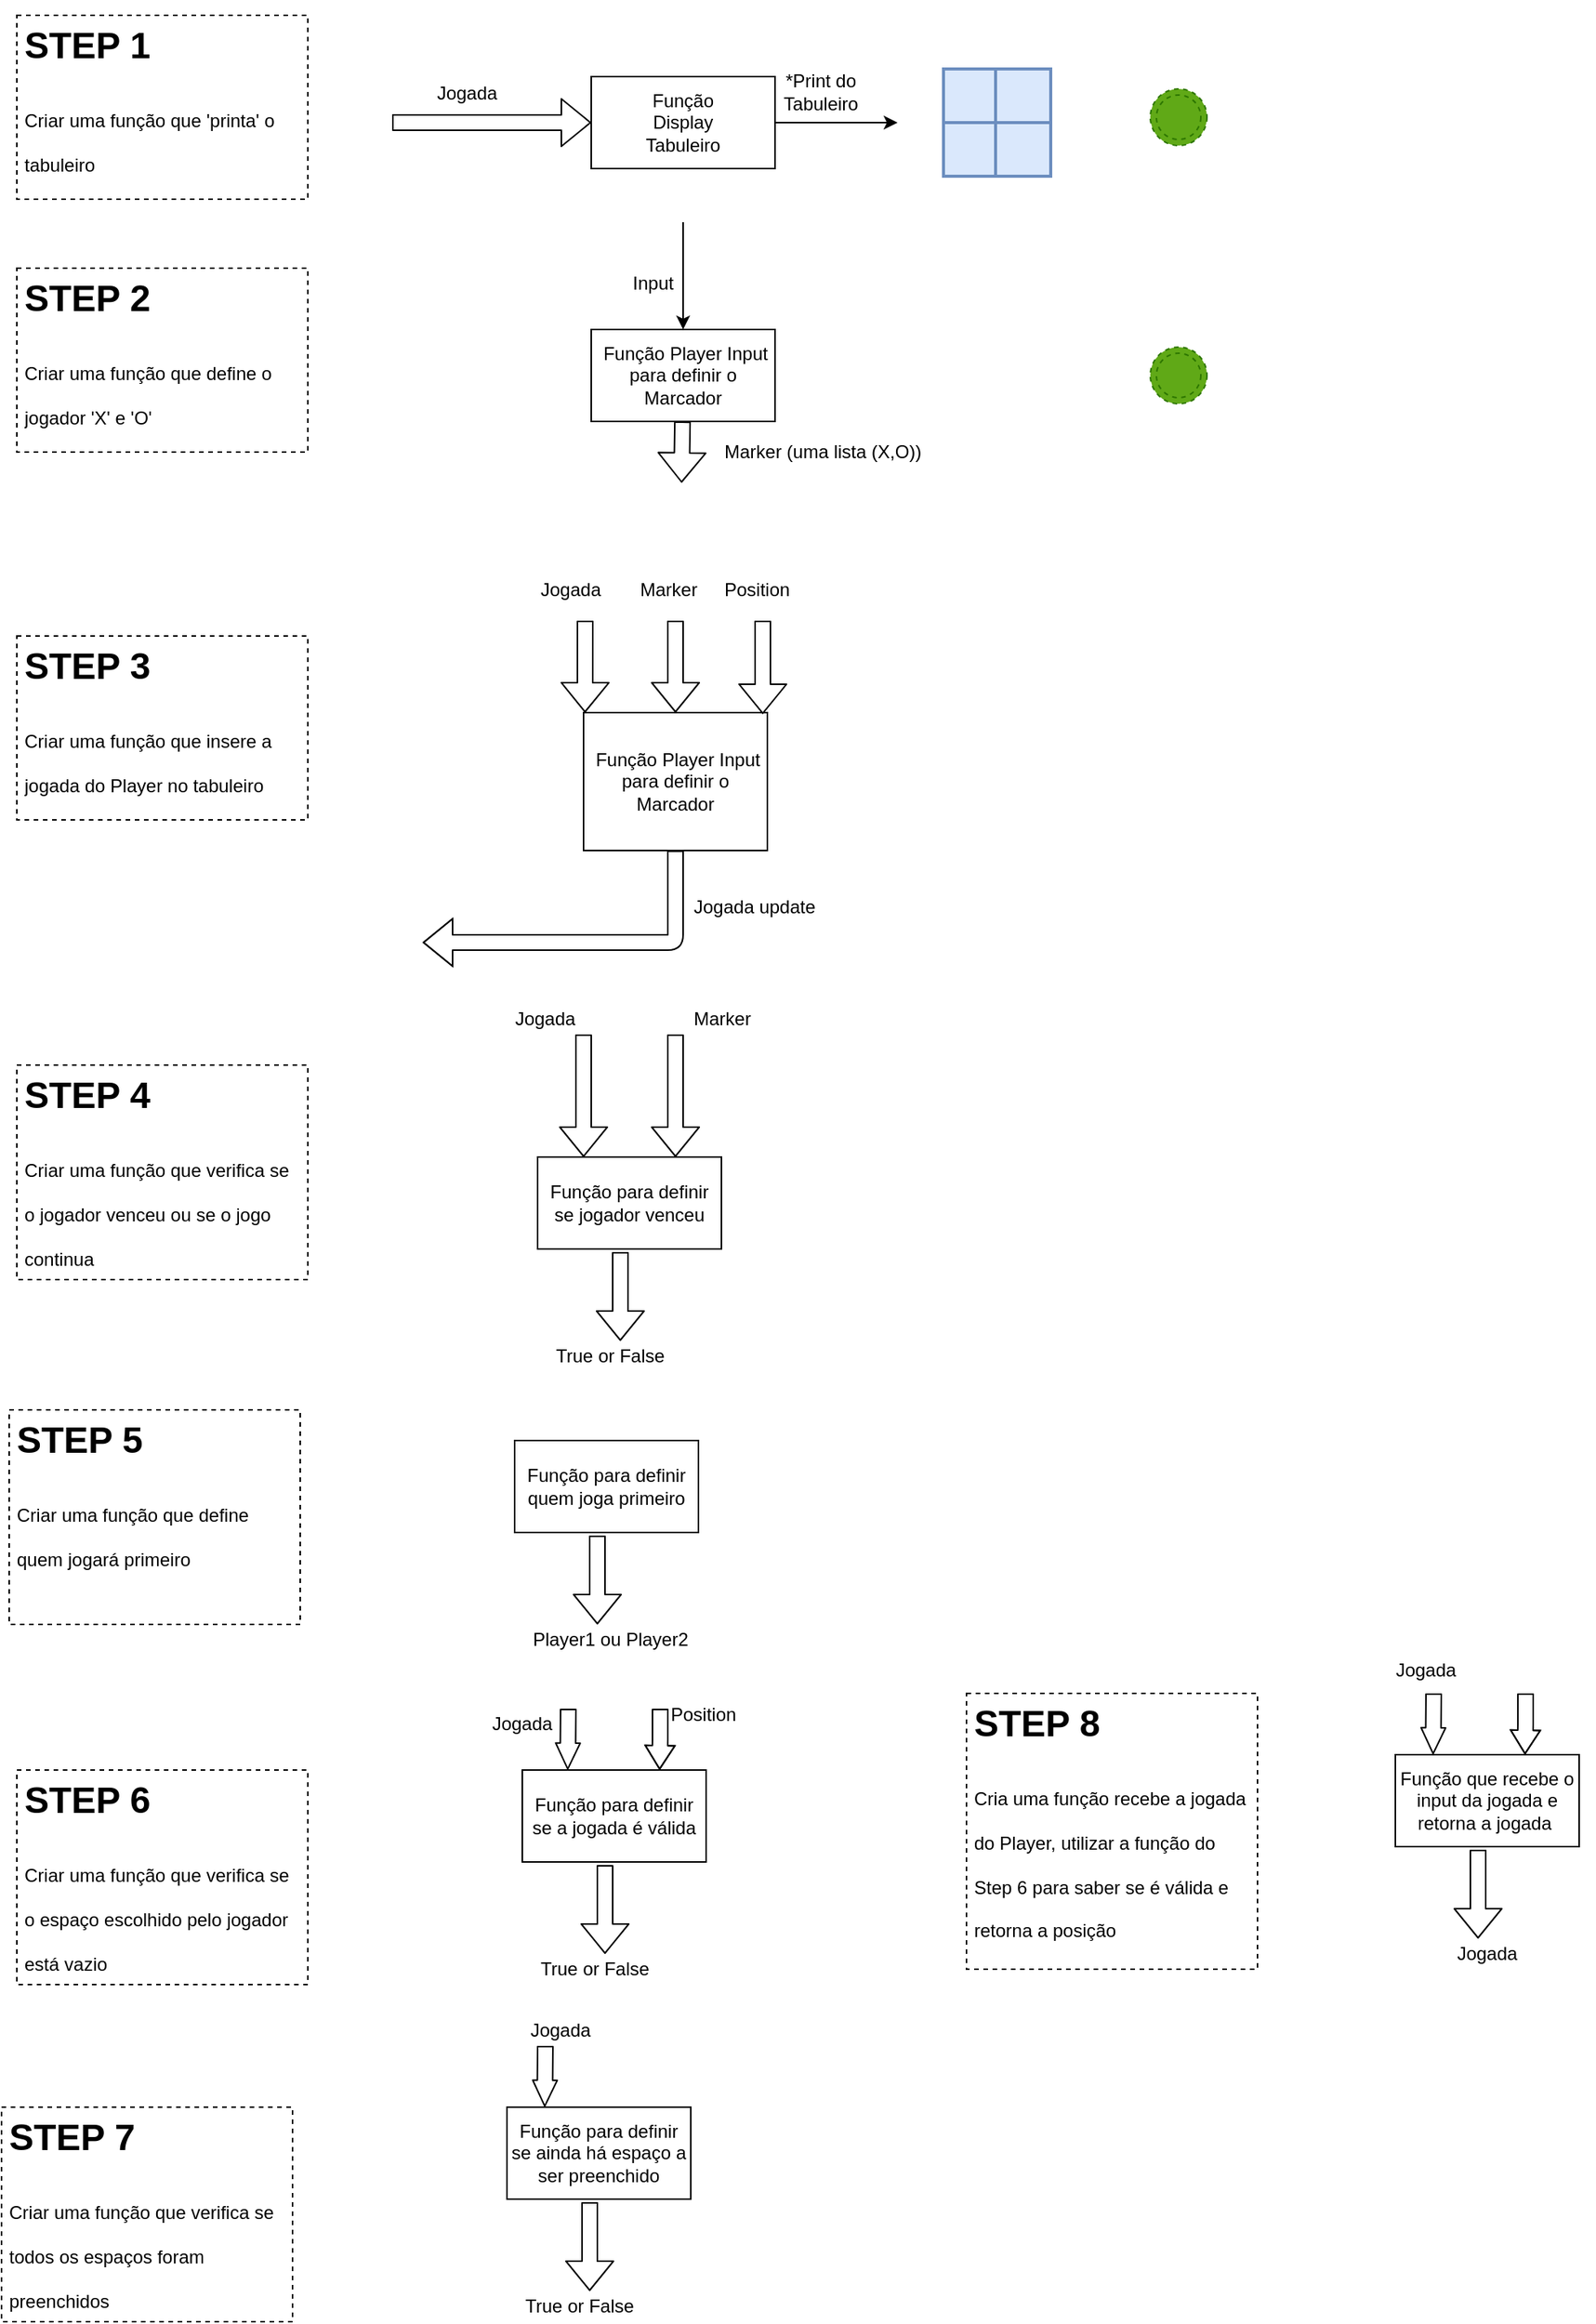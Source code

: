 <mxfile version="10.7.4" type="device"><diagram id="QBz8Tc6fZ8jiS5VKT4OM" name="Página-1"><mxGraphModel dx="1162" dy="656" grid="1" gridSize="10" guides="1" tooltips="1" connect="1" arrows="1" fold="1" page="1" pageScale="1" pageWidth="1169" pageHeight="1654" math="0" shadow="0"><root><mxCell id="0"/><mxCell id="1" parent="0"/><mxCell id="4H-LKe_3GIAVTSGYopY--1" value="" style="rounded=0;whiteSpace=wrap;html=1;" parent="1" vertex="1"><mxGeometry x="505" y="85" width="120" height="60" as="geometry"/></mxCell><mxCell id="4H-LKe_3GIAVTSGYopY--2" value="Função Display Tabuleiro" style="text;html=1;strokeColor=none;fillColor=none;align=center;verticalAlign=middle;whiteSpace=wrap;rounded=0;" parent="1" vertex="1"><mxGeometry x="545" y="105" width="40" height="20" as="geometry"/></mxCell><mxCell id="4H-LKe_3GIAVTSGYopY--3" value="" style="shape=flexArrow;endArrow=classic;html=1;entryX=0;entryY=0.5;entryDx=0;entryDy=0;" parent="1" target="4H-LKe_3GIAVTSGYopY--1" edge="1"><mxGeometry width="50" height="50" relative="1" as="geometry"><mxPoint x="375" y="115" as="sourcePoint"/><mxPoint x="465" y="205" as="targetPoint"/></mxGeometry></mxCell><mxCell id="4H-LKe_3GIAVTSGYopY--4" value="Jogada" style="text;html=1;strokeColor=none;fillColor=none;align=center;verticalAlign=middle;whiteSpace=wrap;rounded=0;" parent="1" vertex="1"><mxGeometry x="404" y="86" width="40" height="20" as="geometry"/></mxCell><mxCell id="4H-LKe_3GIAVTSGYopY--5" value="" style="endArrow=classic;html=1;exitX=1;exitY=0.5;exitDx=0;exitDy=0;" parent="1" source="4H-LKe_3GIAVTSGYopY--1" edge="1"><mxGeometry width="50" height="50" relative="1" as="geometry"><mxPoint x="655" y="135" as="sourcePoint"/><mxPoint x="705" y="115" as="targetPoint"/></mxGeometry></mxCell><mxCell id="4H-LKe_3GIAVTSGYopY--8" value="*Print do Tabuleiro" style="text;html=1;strokeColor=none;fillColor=none;align=center;verticalAlign=middle;whiteSpace=wrap;rounded=0;" parent="1" vertex="1"><mxGeometry x="635" y="85" width="40" height="20" as="geometry"/></mxCell><mxCell id="4H-LKe_3GIAVTSGYopY--9" value="&lt;table&gt;&lt;tbody&gt;&lt;tr&gt;&lt;td&gt;&lt;br&gt;&lt;/td&gt;&lt;td&gt;&lt;br&gt;&lt;/td&gt;&lt;td&gt;&lt;br&gt;&lt;/td&gt;&lt;/tr&gt;&lt;tr&gt;&lt;td&gt;&lt;br&gt;&lt;/td&gt;&lt;td&gt;&lt;br&gt;&lt;/td&gt;&lt;td&gt;&lt;br&gt;&lt;/td&gt;&lt;/tr&gt;&lt;tr&gt;&lt;td&gt;&lt;br&gt;&lt;/td&gt;&lt;td&gt;&lt;br&gt;&lt;/td&gt;&lt;td&gt;&lt;br&gt;&lt;/td&gt;&lt;/tr&gt;&lt;/tbody&gt;&lt;/table&gt;" style="shape=internalStorage;whiteSpace=wrap;html=1;dx=34;dy=35;rounded=1;arcSize=0;strokeWidth=2;fillColor=#dae8fc;strokeColor=#6c8ebf;shadow=0;gradientColor=none;glass=0;labelPosition=center;verticalLabelPosition=middle;align=center;verticalAlign=middle;flipH=0;flipV=1;" parent="1" vertex="1"><mxGeometry x="735" y="80" width="70" height="70" as="geometry"/></mxCell><mxCell id="mfv2XPZXu42WQmB4PK0l-9" value="&amp;nbsp;Função Player Input para definir o Marcador" style="rounded=0;whiteSpace=wrap;html=1;" vertex="1" parent="1"><mxGeometry x="505" y="250" width="120" height="60" as="geometry"/></mxCell><mxCell id="mfv2XPZXu42WQmB4PK0l-66" value="Marker (uma lista (X,O))" style="text;html=1;resizable=0;points=[];autosize=1;align=left;verticalAlign=top;spacingTop=-4;" vertex="1" parent="1"><mxGeometry x="590" y="320" width="140" height="20" as="geometry"/></mxCell><mxCell id="mfv2XPZXu42WQmB4PK0l-67" value="" style="endArrow=classic;html=1;entryX=0.5;entryY=0;entryDx=0;entryDy=0;" edge="1" parent="1" target="mfv2XPZXu42WQmB4PK0l-9"><mxGeometry width="50" height="50" relative="1" as="geometry"><mxPoint x="565" y="180" as="sourcePoint"/><mxPoint x="535" y="260" as="targetPoint"/></mxGeometry></mxCell><mxCell id="mfv2XPZXu42WQmB4PK0l-68" value="Input" style="text;html=1;resizable=0;points=[];align=center;verticalAlign=middle;labelBackgroundColor=#ffffff;" vertex="1" connectable="0" parent="mfv2XPZXu42WQmB4PK0l-67"><mxGeometry x="0.36" y="-1" relative="1" as="geometry"><mxPoint x="-19" y="-8" as="offset"/></mxGeometry></mxCell><mxCell id="mfv2XPZXu42WQmB4PK0l-82" value="Função para definir se jogador venceu" style="rounded=0;whiteSpace=wrap;html=1;" vertex="1" parent="1"><mxGeometry x="470" y="790" width="120" height="60" as="geometry"/></mxCell><mxCell id="mfv2XPZXu42WQmB4PK0l-84" value="" style="shape=flexArrow;endArrow=classic;html=1;entryX=0.25;entryY=0;entryDx=0;entryDy=0;" edge="1" parent="1" target="mfv2XPZXu42WQmB4PK0l-82"><mxGeometry width="50" height="50" relative="1" as="geometry"><mxPoint x="500" y="710" as="sourcePoint"/><mxPoint x="500" y="690" as="targetPoint"/></mxGeometry></mxCell><mxCell id="mfv2XPZXu42WQmB4PK0l-85" value="" style="shape=flexArrow;endArrow=classic;html=1;entryX=0.75;entryY=0;entryDx=0;entryDy=0;" edge="1" parent="1" target="mfv2XPZXu42WQmB4PK0l-82"><mxGeometry width="50" height="50" relative="1" as="geometry"><mxPoint x="560" y="710" as="sourcePoint"/><mxPoint x="610" y="690" as="targetPoint"/></mxGeometry></mxCell><mxCell id="mfv2XPZXu42WQmB4PK0l-86" value="" style="shape=flexArrow;endArrow=classic;html=1;exitX=0.45;exitY=1.033;exitDx=0;exitDy=0;exitPerimeter=0;" edge="1" parent="1" source="mfv2XPZXu42WQmB4PK0l-82"><mxGeometry width="50" height="50" relative="1" as="geometry"><mxPoint x="350" y="920" as="sourcePoint"/><mxPoint x="524" y="910" as="targetPoint"/></mxGeometry></mxCell><mxCell id="mfv2XPZXu42WQmB4PK0l-87" value="True or False" style="text;html=1;resizable=0;points=[];autosize=1;align=left;verticalAlign=top;spacingTop=-4;" vertex="1" parent="1"><mxGeometry x="480" y="910" width="90" height="20" as="geometry"/></mxCell><mxCell id="mfv2XPZXu42WQmB4PK0l-88" value="&lt;h1&gt;STEP 1&lt;/h1&gt;&lt;h1&gt;&lt;span style=&quot;font-weight: normal&quot;&gt;&lt;font style=&quot;font-size: 12px&quot;&gt;Criar uma função que 'printa' o tabuleiro&lt;/font&gt;&lt;/span&gt;&lt;/h1&gt;" style="text;html=1;strokeColor=#000000;fillColor=none;spacing=5;spacingTop=-20;whiteSpace=wrap;overflow=hidden;rounded=0;shadow=0;glass=0;comic=0;dashed=1;" vertex="1" parent="1"><mxGeometry x="130" y="45" width="190" height="120" as="geometry"/></mxCell><mxCell id="mfv2XPZXu42WQmB4PK0l-89" value="&lt;h1&gt;STEP 2&lt;/h1&gt;&lt;h1&gt;&lt;span style=&quot;font-weight: normal&quot;&gt;&lt;font style=&quot;font-size: 12px&quot;&gt;Criar uma função que define o jogador 'X' e 'O'&lt;/font&gt;&lt;/span&gt;&lt;/h1&gt;" style="text;html=1;strokeColor=#000000;fillColor=none;spacing=5;spacingTop=-20;whiteSpace=wrap;overflow=hidden;rounded=0;shadow=0;glass=0;comic=0;dashed=1;" vertex="1" parent="1"><mxGeometry x="130" y="210" width="190" height="120" as="geometry"/></mxCell><mxCell id="mfv2XPZXu42WQmB4PK0l-90" value="" style="shape=flexArrow;endArrow=classic;html=1;" edge="1" parent="1" source="mfv2XPZXu42WQmB4PK0l-9"><mxGeometry width="50" height="50" relative="1" as="geometry"><mxPoint x="660" y="540" as="sourcePoint"/><mxPoint x="564" y="350" as="targetPoint"/></mxGeometry></mxCell><mxCell id="mfv2XPZXu42WQmB4PK0l-94" value="" style="group" vertex="1" connectable="0" parent="1"><mxGeometry x="470" y="410" width="190" height="240" as="geometry"/></mxCell><mxCell id="mfv2XPZXu42WQmB4PK0l-69" value="&amp;nbsp;Função Player Input para definir o Marcador" style="rounded=0;whiteSpace=wrap;html=1;" vertex="1" parent="mfv2XPZXu42WQmB4PK0l-94"><mxGeometry x="30" y="90" width="120" height="90" as="geometry"/></mxCell><mxCell id="mfv2XPZXu42WQmB4PK0l-71" value="Position" style="text;html=1;resizable=0;points=[];autosize=1;align=left;verticalAlign=top;spacingTop=-4;" vertex="1" parent="mfv2XPZXu42WQmB4PK0l-94"><mxGeometry x="120" width="60" height="20" as="geometry"/></mxCell><mxCell id="mfv2XPZXu42WQmB4PK0l-74" value="" style="shape=flexArrow;endArrow=classic;html=1;entryX=0.975;entryY=0.011;entryDx=0;entryDy=0;entryPerimeter=0;" edge="1" parent="mfv2XPZXu42WQmB4PK0l-94" target="mfv2XPZXu42WQmB4PK0l-69"><mxGeometry width="50" height="50" relative="1" as="geometry"><mxPoint x="147" y="30" as="sourcePoint"/><mxPoint x="373" y="30" as="targetPoint"/></mxGeometry></mxCell><mxCell id="mfv2XPZXu42WQmB4PK0l-75" value="" style="shape=flexArrow;endArrow=classic;html=1;entryX=0.008;entryY=0;entryDx=0;entryDy=0;entryPerimeter=0;" edge="1" parent="mfv2XPZXu42WQmB4PK0l-94" target="mfv2XPZXu42WQmB4PK0l-69"><mxGeometry width="50" height="50" relative="1" as="geometry"><mxPoint x="31" y="30" as="sourcePoint"/><mxPoint x="-313" y="130" as="targetPoint"/></mxGeometry></mxCell><mxCell id="mfv2XPZXu42WQmB4PK0l-76" value="" style="shape=flexArrow;endArrow=classic;html=1;entryX=0.5;entryY=0;entryDx=0;entryDy=0;" edge="1" parent="mfv2XPZXu42WQmB4PK0l-94" target="mfv2XPZXu42WQmB4PK0l-69"><mxGeometry width="50" height="50" relative="1" as="geometry"><mxPoint x="90" y="30" as="sourcePoint"/><mxPoint x="-270" y="90" as="targetPoint"/></mxGeometry></mxCell><mxCell id="mfv2XPZXu42WQmB4PK0l-77" value="Jogada&amp;nbsp;" style="text;html=1;resizable=0;points=[];autosize=1;align=left;verticalAlign=top;spacingTop=-4;" vertex="1" parent="mfv2XPZXu42WQmB4PK0l-94"><mxGeometry width="60" height="20" as="geometry"/></mxCell><mxCell id="mfv2XPZXu42WQmB4PK0l-78" value="Marker" style="text;html=1;resizable=0;points=[];autosize=1;align=left;verticalAlign=top;spacingTop=-4;" vertex="1" parent="mfv2XPZXu42WQmB4PK0l-94"><mxGeometry x="65" width="50" height="20" as="geometry"/></mxCell><mxCell id="mfv2XPZXu42WQmB4PK0l-80" value="" style="shape=flexArrow;endArrow=classic;html=1;exitX=0.5;exitY=1;exitDx=0;exitDy=0;" edge="1" parent="mfv2XPZXu42WQmB4PK0l-94" source="mfv2XPZXu42WQmB4PK0l-69"><mxGeometry width="50" height="50" relative="1" as="geometry"><mxPoint x="45" y="280" as="sourcePoint"/><mxPoint x="-75" y="240" as="targetPoint"/><Array as="points"><mxPoint x="90" y="240"/></Array></mxGeometry></mxCell><mxCell id="mfv2XPZXu42WQmB4PK0l-81" value="Jogada update" style="text;html=1;resizable=0;points=[];autosize=1;align=left;verticalAlign=top;spacingTop=-4;" vertex="1" parent="mfv2XPZXu42WQmB4PK0l-94"><mxGeometry x="100" y="207" width="90" height="20" as="geometry"/></mxCell><mxCell id="mfv2XPZXu42WQmB4PK0l-95" value="&lt;h1&gt;STEP 3&lt;/h1&gt;&lt;h1&gt;&lt;span style=&quot;font-weight: normal&quot;&gt;&lt;font style=&quot;font-size: 12px&quot;&gt;Criar uma função que insere a jogada do Player no tabuleiro&lt;/font&gt;&lt;/span&gt;&lt;/h1&gt;" style="text;html=1;strokeColor=#000000;fillColor=none;spacing=5;spacingTop=-20;whiteSpace=wrap;overflow=hidden;rounded=0;shadow=0;glass=0;comic=0;dashed=1;" vertex="1" parent="1"><mxGeometry x="130" y="450" width="190" height="120" as="geometry"/></mxCell><mxCell id="mfv2XPZXu42WQmB4PK0l-96" value="&lt;h1&gt;STEP 4&lt;/h1&gt;&lt;h1&gt;&lt;span style=&quot;font-weight: normal&quot;&gt;&lt;font style=&quot;font-size: 12px&quot;&gt;Criar uma função que verifica se o jogador venceu ou se o jogo continua&lt;/font&gt;&lt;/span&gt;&lt;/h1&gt;" style="text;html=1;strokeColor=#000000;fillColor=none;spacing=5;spacingTop=-20;whiteSpace=wrap;overflow=hidden;rounded=0;shadow=0;glass=0;comic=0;dashed=1;" vertex="1" parent="1"><mxGeometry x="130" y="730" width="190" height="140" as="geometry"/></mxCell><mxCell id="mfv2XPZXu42WQmB4PK0l-97" value="&lt;h1&gt;STEP 5&lt;/h1&gt;&lt;h1&gt;&lt;span style=&quot;font-size: 12px ; font-weight: 400&quot;&gt;Criar uma função que define quem jogará primeiro&lt;/span&gt;&lt;/h1&gt;" style="text;html=1;strokeColor=#000000;fillColor=none;spacing=5;spacingTop=-20;whiteSpace=wrap;overflow=hidden;rounded=0;shadow=0;glass=0;comic=0;dashed=1;" vertex="1" parent="1"><mxGeometry x="125" y="955" width="190" height="140" as="geometry"/></mxCell><mxCell id="mfv2XPZXu42WQmB4PK0l-104" value="" style="group" vertex="1" connectable="0" parent="1"><mxGeometry x="455" y="975" width="130" height="140" as="geometry"/></mxCell><mxCell id="mfv2XPZXu42WQmB4PK0l-99" value="Função para definir quem joga primeiro" style="rounded=0;whiteSpace=wrap;html=1;" vertex="1" parent="mfv2XPZXu42WQmB4PK0l-104"><mxGeometry width="120" height="60" as="geometry"/></mxCell><mxCell id="mfv2XPZXu42WQmB4PK0l-102" value="" style="shape=flexArrow;endArrow=classic;html=1;exitX=0.45;exitY=1.033;exitDx=0;exitDy=0;exitPerimeter=0;" edge="1" parent="mfv2XPZXu42WQmB4PK0l-104" source="mfv2XPZXu42WQmB4PK0l-99"><mxGeometry width="50" height="50" relative="1" as="geometry"><mxPoint x="-120" y="130" as="sourcePoint"/><mxPoint x="54" y="120" as="targetPoint"/></mxGeometry></mxCell><mxCell id="mfv2XPZXu42WQmB4PK0l-103" value="Player1 ou Player2&amp;nbsp;" style="text;html=1;resizable=0;points=[];autosize=1;align=left;verticalAlign=top;spacingTop=-4;" vertex="1" parent="mfv2XPZXu42WQmB4PK0l-104"><mxGeometry x="10" y="120" width="120" height="20" as="geometry"/></mxCell><mxCell id="mfv2XPZXu42WQmB4PK0l-105" value="&lt;h1&gt;STEP 6&lt;/h1&gt;&lt;h1&gt;&lt;span style=&quot;font-size: 12px ; font-weight: 400&quot;&gt;Criar uma função que verifica se o espaço escolhido pelo jogador está vazio&lt;/span&gt;&lt;/h1&gt;" style="text;html=1;strokeColor=#000000;fillColor=none;spacing=5;spacingTop=-20;whiteSpace=wrap;overflow=hidden;rounded=0;shadow=0;glass=0;comic=0;dashed=1;" vertex="1" parent="1"><mxGeometry x="130" y="1190" width="190" height="140" as="geometry"/></mxCell><mxCell id="mfv2XPZXu42WQmB4PK0l-106" value="0" style="group" vertex="1" connectable="0" parent="1"><mxGeometry x="460" y="1190" width="130" height="140" as="geometry"/></mxCell><mxCell id="mfv2XPZXu42WQmB4PK0l-107" value="Função para definir se a jogada é válida" style="rounded=0;whiteSpace=wrap;html=1;" vertex="1" parent="mfv2XPZXu42WQmB4PK0l-106"><mxGeometry width="120" height="60" as="geometry"/></mxCell><mxCell id="mfv2XPZXu42WQmB4PK0l-108" value="" style="shape=flexArrow;endArrow=classic;html=1;exitX=0.45;exitY=1.033;exitDx=0;exitDy=0;exitPerimeter=0;" edge="1" parent="mfv2XPZXu42WQmB4PK0l-106" source="mfv2XPZXu42WQmB4PK0l-107"><mxGeometry width="50" height="50" relative="1" as="geometry"><mxPoint x="-120" y="130" as="sourcePoint"/><mxPoint x="54" y="120" as="targetPoint"/></mxGeometry></mxCell><mxCell id="mfv2XPZXu42WQmB4PK0l-109" value="True or False" style="text;html=1;resizable=0;points=[];autosize=1;align=left;verticalAlign=top;spacingTop=-4;" vertex="1" parent="mfv2XPZXu42WQmB4PK0l-106"><mxGeometry x="10" y="120" width="90" height="20" as="geometry"/></mxCell><mxCell id="mfv2XPZXu42WQmB4PK0l-110" value="&lt;h1&gt;STEP 7&lt;/h1&gt;&lt;h1&gt;&lt;span style=&quot;font-size: 12px ; font-weight: 400&quot;&gt;Criar uma função que verifica se todos os espaços foram preenchidos&lt;/span&gt;&lt;/h1&gt;" style="text;html=1;strokeColor=#000000;fillColor=none;spacing=5;spacingTop=-20;whiteSpace=wrap;overflow=hidden;rounded=0;shadow=0;glass=0;comic=0;dashed=1;" vertex="1" parent="1"><mxGeometry x="120" y="1410" width="190" height="140" as="geometry"/></mxCell><mxCell id="mfv2XPZXu42WQmB4PK0l-111" value="0" style="group" vertex="1" connectable="0" parent="1"><mxGeometry x="450" y="1410" width="130" height="140" as="geometry"/></mxCell><mxCell id="mfv2XPZXu42WQmB4PK0l-112" value="Função para definir se ainda há espaço a ser preenchido" style="rounded=0;whiteSpace=wrap;html=1;" vertex="1" parent="mfv2XPZXu42WQmB4PK0l-111"><mxGeometry width="120" height="60" as="geometry"/></mxCell><mxCell id="mfv2XPZXu42WQmB4PK0l-113" value="" style="shape=flexArrow;endArrow=classic;html=1;exitX=0.45;exitY=1.033;exitDx=0;exitDy=0;exitPerimeter=0;" edge="1" parent="mfv2XPZXu42WQmB4PK0l-111" source="mfv2XPZXu42WQmB4PK0l-112"><mxGeometry width="50" height="50" relative="1" as="geometry"><mxPoint x="-120" y="130" as="sourcePoint"/><mxPoint x="54" y="120" as="targetPoint"/></mxGeometry></mxCell><mxCell id="mfv2XPZXu42WQmB4PK0l-114" value="True or False" style="text;html=1;resizable=0;points=[];autosize=1;align=left;verticalAlign=top;spacingTop=-4;" vertex="1" parent="mfv2XPZXu42WQmB4PK0l-111"><mxGeometry x="10" y="120" width="90" height="20" as="geometry"/></mxCell><mxCell id="mfv2XPZXu42WQmB4PK0l-115" value="" style="shape=flexArrow;endArrow=classic;html=1;entryX=0.25;entryY=0;entryDx=0;entryDy=0;endWidth=5;endSize=5.3;" edge="1" parent="1"><mxGeometry width="50" height="50" relative="1" as="geometry"><mxPoint x="475" y="1370" as="sourcePoint"/><mxPoint x="474.667" y="1409.833" as="targetPoint"/></mxGeometry></mxCell><mxCell id="mfv2XPZXu42WQmB4PK0l-117" value="" style="shape=flexArrow;endArrow=classic;html=1;entryX=0.25;entryY=0;entryDx=0;entryDy=0;endWidth=5;endSize=5.3;" edge="1" parent="1"><mxGeometry width="50" height="50" relative="1" as="geometry"><mxPoint x="490" y="1150" as="sourcePoint"/><mxPoint x="489.667" y="1189.833" as="targetPoint"/></mxGeometry></mxCell><mxCell id="mfv2XPZXu42WQmB4PK0l-118" value="" style="shape=flexArrow;endArrow=classic;html=1;entryX=0.75;entryY=0;entryDx=0;entryDy=0;endWidth=8.333;endSize=4.75;" edge="1" parent="1"><mxGeometry width="50" height="50" relative="1" as="geometry"><mxPoint x="550" y="1150" as="sourcePoint"/><mxPoint x="549.667" y="1189.833" as="targetPoint"/><Array as="points"><mxPoint x="550" y="1170"/></Array></mxGeometry></mxCell><mxCell id="mfv2XPZXu42WQmB4PK0l-119" value="Jogada&lt;br&gt;" style="text;html=1;strokeColor=none;fillColor=none;align=center;verticalAlign=middle;whiteSpace=wrap;rounded=0;shadow=0;glass=0;dashed=1;comic=0;" vertex="1" parent="1"><mxGeometry x="440" y="1150" width="40" height="20" as="geometry"/></mxCell><mxCell id="mfv2XPZXu42WQmB4PK0l-120" value="Position" style="text;html=1;" vertex="1" parent="1"><mxGeometry x="555" y="1140" width="70" height="30" as="geometry"/></mxCell><mxCell id="mfv2XPZXu42WQmB4PK0l-121" value="&lt;h1&gt;STEP 8&lt;/h1&gt;&lt;h1&gt;&lt;span style=&quot;font-size: 12px ; font-weight: 400&quot;&gt;Cria uma função recebe a jogada do Player, utilizar a função do Step 6 para saber se é válida e retorna a posição&lt;/span&gt;&lt;/h1&gt;" style="text;html=1;strokeColor=#000000;fillColor=none;spacing=5;spacingTop=-20;whiteSpace=wrap;overflow=hidden;rounded=0;shadow=0;glass=0;comic=0;dashed=1;" vertex="1" parent="1"><mxGeometry x="750" y="1140" width="190" height="180" as="geometry"/></mxCell><mxCell id="mfv2XPZXu42WQmB4PK0l-122" value="0" style="group" vertex="1" connectable="0" parent="1"><mxGeometry x="1030" y="1180" width="130" height="140" as="geometry"/></mxCell><mxCell id="mfv2XPZXu42WQmB4PK0l-123" value="Função que recebe o input da jogada e retorna a jogada&amp;nbsp;" style="rounded=0;whiteSpace=wrap;html=1;" vertex="1" parent="mfv2XPZXu42WQmB4PK0l-122"><mxGeometry width="120" height="60" as="geometry"/></mxCell><mxCell id="mfv2XPZXu42WQmB4PK0l-124" value="" style="shape=flexArrow;endArrow=classic;html=1;exitX=0.45;exitY=1.033;exitDx=0;exitDy=0;exitPerimeter=0;" edge="1" parent="mfv2XPZXu42WQmB4PK0l-122" source="mfv2XPZXu42WQmB4PK0l-123"><mxGeometry width="50" height="50" relative="1" as="geometry"><mxPoint x="-120" y="130" as="sourcePoint"/><mxPoint x="54" y="120" as="targetPoint"/></mxGeometry></mxCell><mxCell id="mfv2XPZXu42WQmB4PK0l-133" value="Jogada&lt;br&gt;" style="text;html=1;strokeColor=none;fillColor=none;align=center;verticalAlign=middle;whiteSpace=wrap;rounded=0;shadow=0;glass=0;dashed=1;comic=0;" vertex="1" parent="mfv2XPZXu42WQmB4PK0l-122"><mxGeometry x="40" y="120" width="40" height="20" as="geometry"/></mxCell><mxCell id="mfv2XPZXu42WQmB4PK0l-126" value="" style="shape=flexArrow;endArrow=classic;html=1;entryX=0.25;entryY=0;entryDx=0;entryDy=0;endWidth=5;endSize=5.3;" edge="1" parent="1"><mxGeometry width="50" height="50" relative="1" as="geometry"><mxPoint x="1055" y="1140" as="sourcePoint"/><mxPoint x="1054.667" y="1179.833" as="targetPoint"/></mxGeometry></mxCell><mxCell id="mfv2XPZXu42WQmB4PK0l-127" value="" style="shape=flexArrow;endArrow=classic;html=1;entryX=0.75;entryY=0;entryDx=0;entryDy=0;endWidth=8.333;endSize=4.75;" edge="1" parent="1"><mxGeometry width="50" height="50" relative="1" as="geometry"><mxPoint x="1115" y="1140" as="sourcePoint"/><mxPoint x="1114.667" y="1179.833" as="targetPoint"/><Array as="points"><mxPoint x="1115" y="1160"/></Array></mxGeometry></mxCell><mxCell id="mfv2XPZXu42WQmB4PK0l-128" value="Jogada&lt;br&gt;" style="text;html=1;strokeColor=none;fillColor=none;align=center;verticalAlign=middle;whiteSpace=wrap;rounded=0;shadow=0;glass=0;dashed=1;comic=0;" vertex="1" parent="1"><mxGeometry x="465" y="1350" width="40" height="20" as="geometry"/></mxCell><mxCell id="mfv2XPZXu42WQmB4PK0l-129" value="Jogada&lt;br&gt;" style="text;html=1;strokeColor=none;fillColor=none;align=center;verticalAlign=middle;whiteSpace=wrap;rounded=0;shadow=0;glass=0;dashed=1;comic=0;" vertex="1" parent="1"><mxGeometry x="1030" y="1115" width="40" height="20" as="geometry"/></mxCell><mxCell id="mfv2XPZXu42WQmB4PK0l-134" value="" style="ellipse;shape=doubleEllipse;whiteSpace=wrap;html=1;aspect=fixed;rounded=0;shadow=0;glass=0;dashed=1;comic=0;strokeColor=#2D7600;fillColor=#60a917;fontColor=#ffffff;" vertex="1" parent="1"><mxGeometry x="870" y="93" width="37" height="37" as="geometry"/></mxCell><mxCell id="mfv2XPZXu42WQmB4PK0l-135" value="" style="ellipse;shape=doubleEllipse;whiteSpace=wrap;html=1;aspect=fixed;rounded=0;shadow=0;glass=0;dashed=1;comic=0;strokeColor=#2D7600;fillColor=#60a917;fontColor=#ffffff;" vertex="1" parent="1"><mxGeometry x="870" y="261.5" width="37" height="37" as="geometry"/></mxCell><mxCell id="mfv2XPZXu42WQmB4PK0l-136" value="Jogada&lt;br&gt;" style="text;html=1;strokeColor=none;fillColor=none;align=center;verticalAlign=middle;whiteSpace=wrap;rounded=0;shadow=0;glass=0;dashed=1;comic=0;" vertex="1" parent="1"><mxGeometry x="455" y="690" width="40" height="20" as="geometry"/></mxCell><mxCell id="mfv2XPZXu42WQmB4PK0l-137" value="Marker" style="text;html=1;resizable=0;points=[];autosize=1;align=left;verticalAlign=top;spacingTop=-4;" vertex="1" parent="1"><mxGeometry x="570" y="690" width="50" height="20" as="geometry"/></mxCell></root></mxGraphModel></diagram></mxfile>